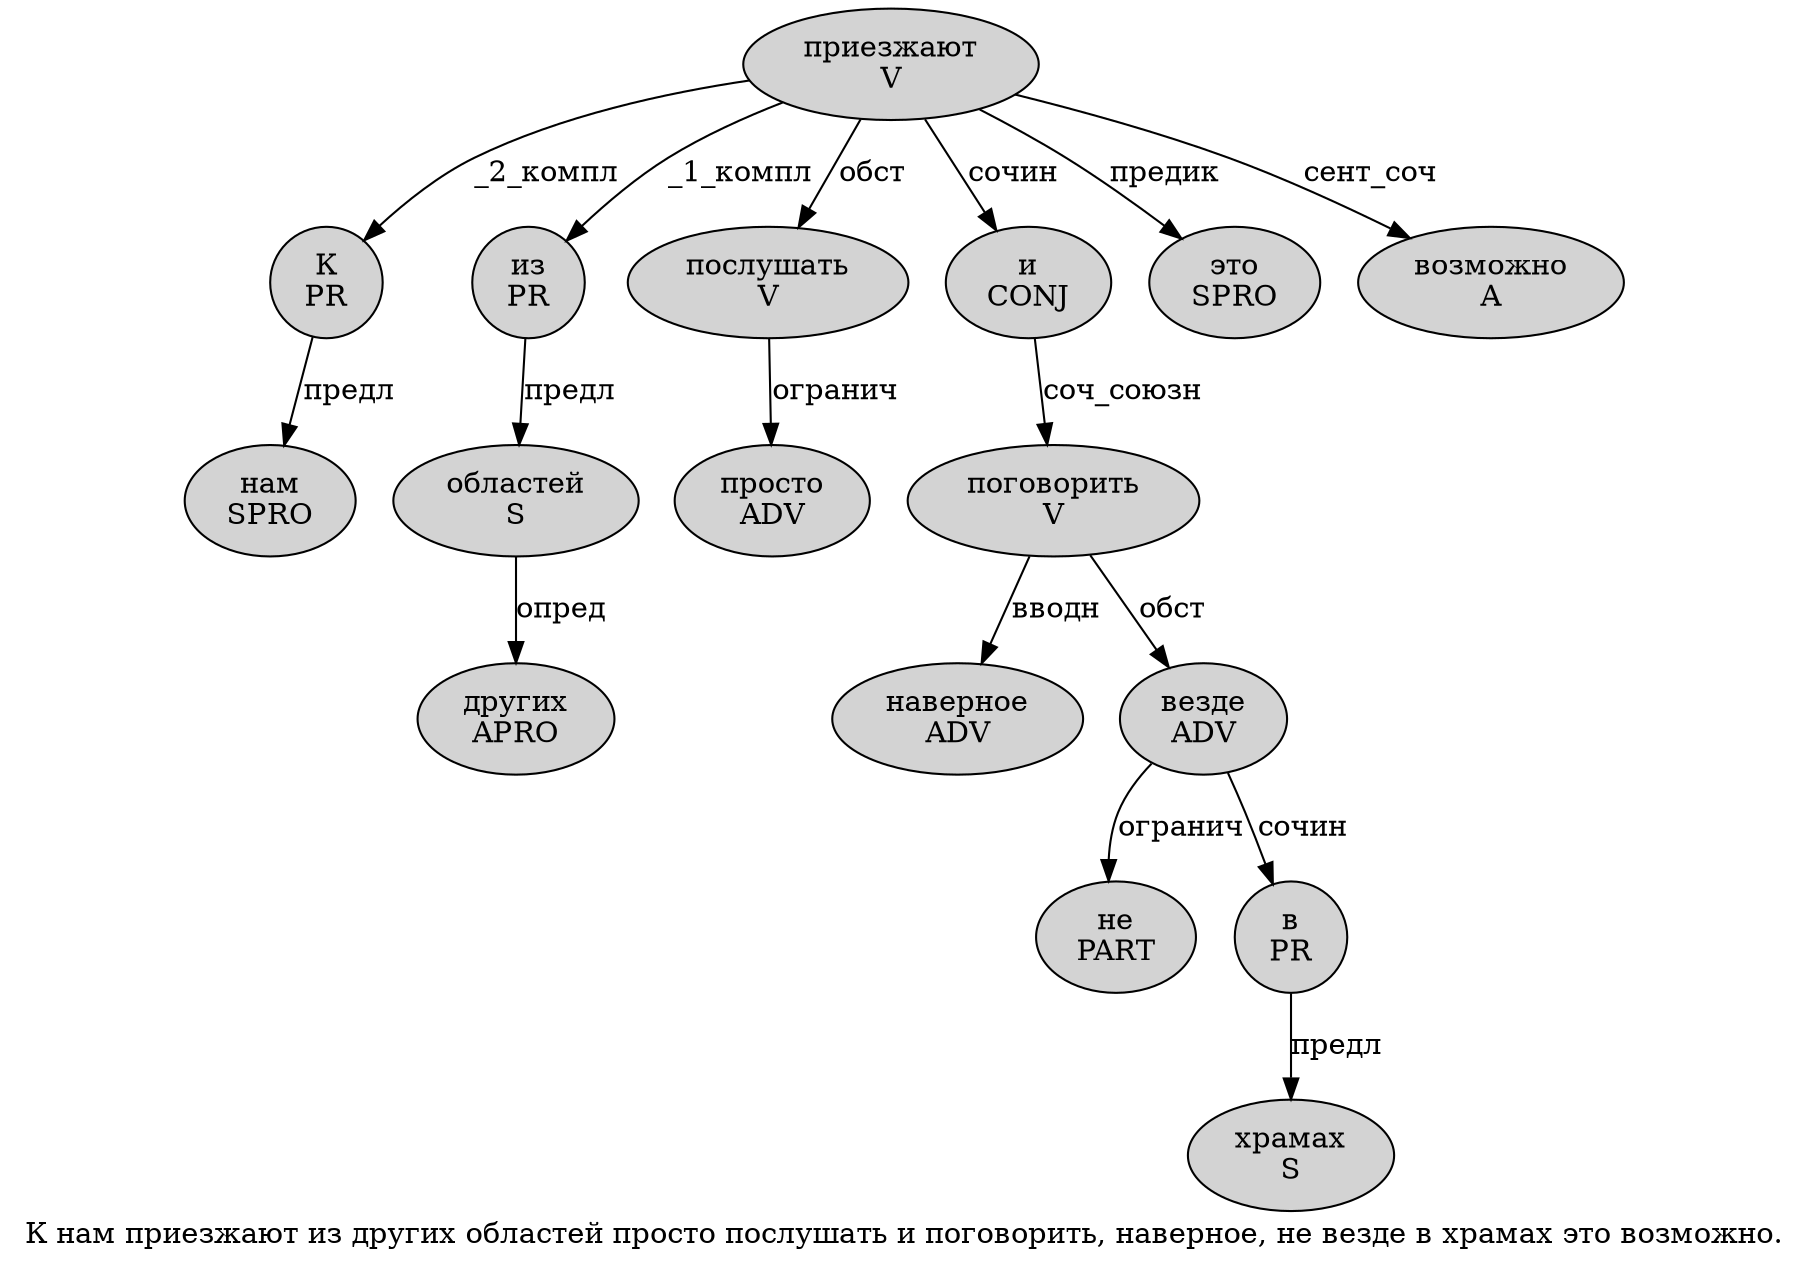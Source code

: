 digraph SENTENCE_813 {
	graph [label="К нам приезжают из других областей просто послушать и поговорить, наверное, не везде в храмах это возможно."]
	node [style=filled]
		0 [label="К
PR" color="" fillcolor=lightgray penwidth=1 shape=ellipse]
		1 [label="нам
SPRO" color="" fillcolor=lightgray penwidth=1 shape=ellipse]
		2 [label="приезжают
V" color="" fillcolor=lightgray penwidth=1 shape=ellipse]
		3 [label="из
PR" color="" fillcolor=lightgray penwidth=1 shape=ellipse]
		4 [label="других
APRO" color="" fillcolor=lightgray penwidth=1 shape=ellipse]
		5 [label="областей
S" color="" fillcolor=lightgray penwidth=1 shape=ellipse]
		6 [label="просто
ADV" color="" fillcolor=lightgray penwidth=1 shape=ellipse]
		7 [label="послушать
V" color="" fillcolor=lightgray penwidth=1 shape=ellipse]
		8 [label="и
CONJ" color="" fillcolor=lightgray penwidth=1 shape=ellipse]
		9 [label="поговорить
V" color="" fillcolor=lightgray penwidth=1 shape=ellipse]
		11 [label="наверное
ADV" color="" fillcolor=lightgray penwidth=1 shape=ellipse]
		13 [label="не
PART" color="" fillcolor=lightgray penwidth=1 shape=ellipse]
		14 [label="везде
ADV" color="" fillcolor=lightgray penwidth=1 shape=ellipse]
		15 [label="в
PR" color="" fillcolor=lightgray penwidth=1 shape=ellipse]
		16 [label="храмах
S" color="" fillcolor=lightgray penwidth=1 shape=ellipse]
		17 [label="это
SPRO" color="" fillcolor=lightgray penwidth=1 shape=ellipse]
		18 [label="возможно
A" color="" fillcolor=lightgray penwidth=1 shape=ellipse]
			15 -> 16 [label="предл"]
			3 -> 5 [label="предл"]
			5 -> 4 [label="опред"]
			0 -> 1 [label="предл"]
			2 -> 0 [label="_2_компл"]
			2 -> 3 [label="_1_компл"]
			2 -> 7 [label="обст"]
			2 -> 8 [label="сочин"]
			2 -> 17 [label="предик"]
			2 -> 18 [label="сент_соч"]
			14 -> 13 [label="огранич"]
			14 -> 15 [label="сочин"]
			7 -> 6 [label="огранич"]
			9 -> 11 [label="вводн"]
			9 -> 14 [label="обст"]
			8 -> 9 [label="соч_союзн"]
}